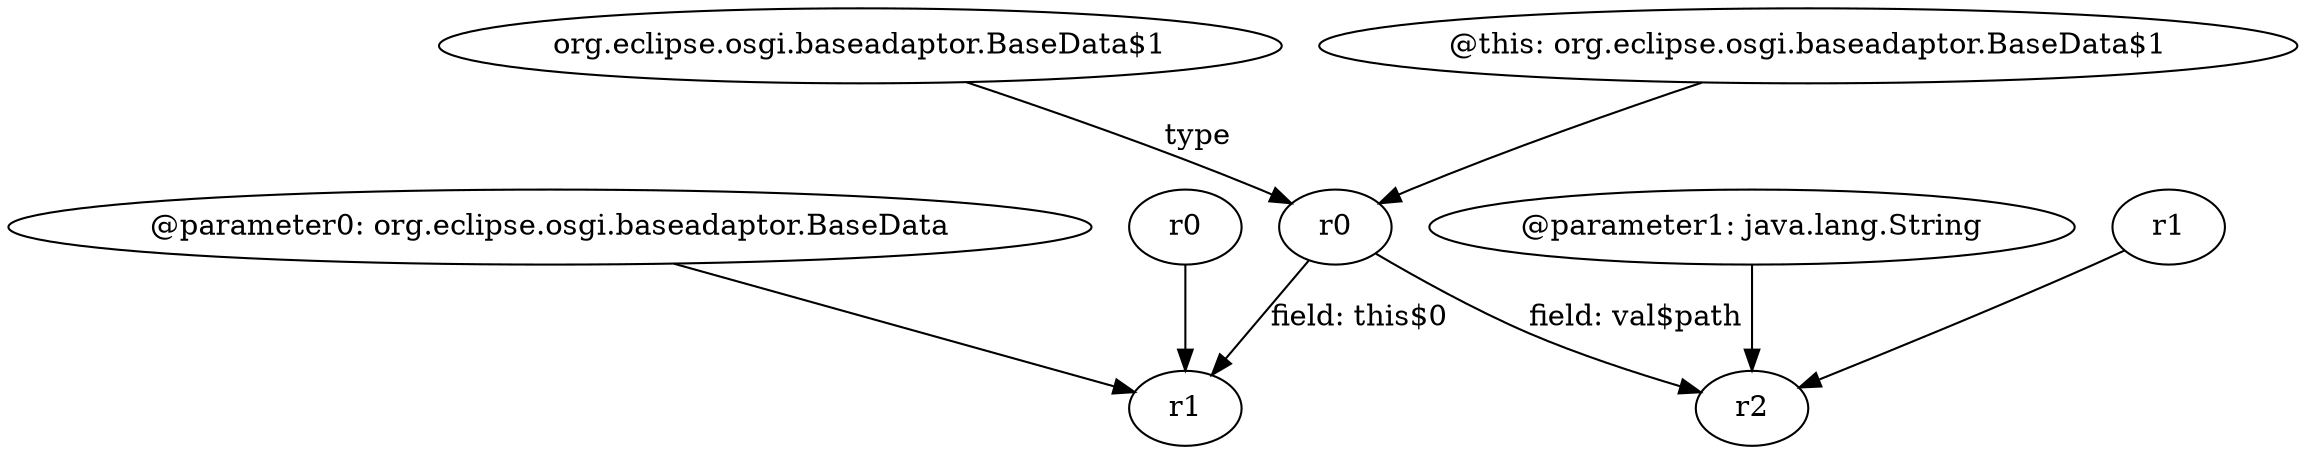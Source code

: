 digraph g {
0[label="org.eclipse.osgi.baseadaptor.BaseData$1"]
1[label="r0"]
0->1[label="type"]
2[label="r0"]
3[label="r1"]
2->3[label=""]
4[label="@parameter1: java.lang.String"]
5[label="r2"]
4->5[label=""]
6[label="r1"]
6->5[label=""]
7[label="@this: org.eclipse.osgi.baseadaptor.BaseData$1"]
7->1[label=""]
8[label="@parameter0: org.eclipse.osgi.baseadaptor.BaseData"]
8->3[label=""]
1->3[label="field: this$0"]
1->5[label="field: val$path"]
}